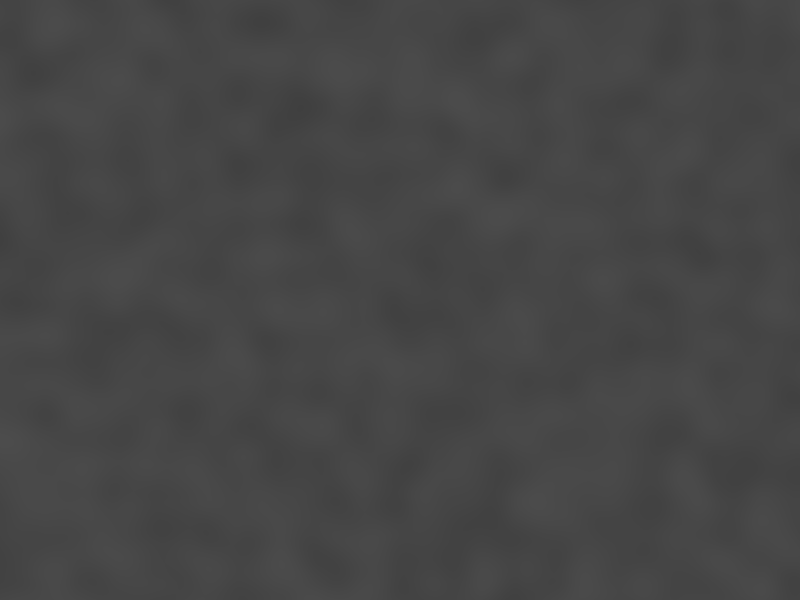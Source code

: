 #include "colors.inc"
#include "textures.inc" 


//declare camera
camera {
    angle 90 //set the FOV   
    location  <0 , 10 ,0>      //camera location
    look_at   <0.0 , 0.0 , 0.0>                    //where the camera looks
}  


//the light
light_source {
    <1,10,1>, color rgb<1,1,1>    //light position and colour of light
}    


//create floor	
plane { 
	<0, 1, 0>, 0          //plane defined at y=0

    pigment {
        bumps        
        
        color_map {
        [0.1 2.0 color rgb<0.05,0.05,0.05> color rgb<0.1,0.1,0.1>   ]   
        }               
    }
        
    finish {
        Metal
        
    }
    
    normal {
        bumps   0.2
    }
}